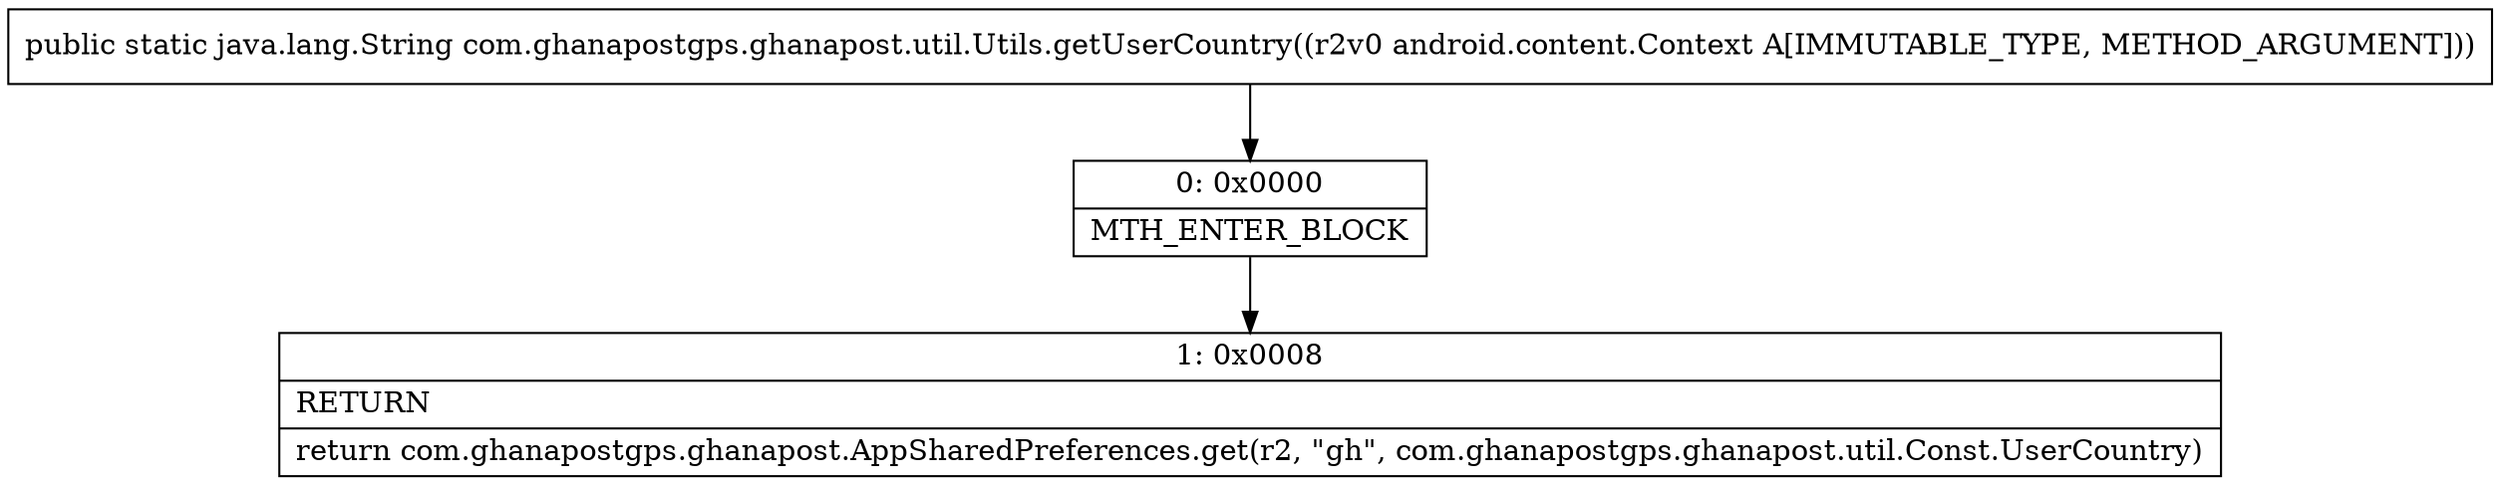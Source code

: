 digraph "CFG forcom.ghanapostgps.ghanapost.util.Utils.getUserCountry(Landroid\/content\/Context;)Ljava\/lang\/String;" {
Node_0 [shape=record,label="{0\:\ 0x0000|MTH_ENTER_BLOCK\l}"];
Node_1 [shape=record,label="{1\:\ 0x0008|RETURN\l|return com.ghanapostgps.ghanapost.AppSharedPreferences.get(r2, \"gh\", com.ghanapostgps.ghanapost.util.Const.UserCountry)\l}"];
MethodNode[shape=record,label="{public static java.lang.String com.ghanapostgps.ghanapost.util.Utils.getUserCountry((r2v0 android.content.Context A[IMMUTABLE_TYPE, METHOD_ARGUMENT])) }"];
MethodNode -> Node_0;
Node_0 -> Node_1;
}

